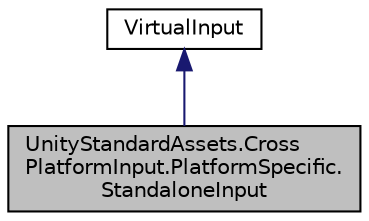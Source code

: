 digraph "UnityStandardAssets.CrossPlatformInput.PlatformSpecific.StandaloneInput"
{
 // LATEX_PDF_SIZE
  edge [fontname="Helvetica",fontsize="10",labelfontname="Helvetica",labelfontsize="10"];
  node [fontname="Helvetica",fontsize="10",shape=record];
  Node2 [label="UnityStandardAssets.Cross\lPlatformInput.PlatformSpecific.\lStandaloneInput",height=0.2,width=0.4,color="black", fillcolor="grey75", style="filled", fontcolor="black",tooltip=" "];
  Node3 -> Node2 [dir="back",color="midnightblue",fontsize="10",style="solid",fontname="Helvetica"];
  Node3 [label="VirtualInput",height=0.2,width=0.4,color="black", fillcolor="white", style="filled",URL="$class_unity_standard_assets_1_1_cross_platform_input_1_1_virtual_input.html",tooltip=" "];
}
